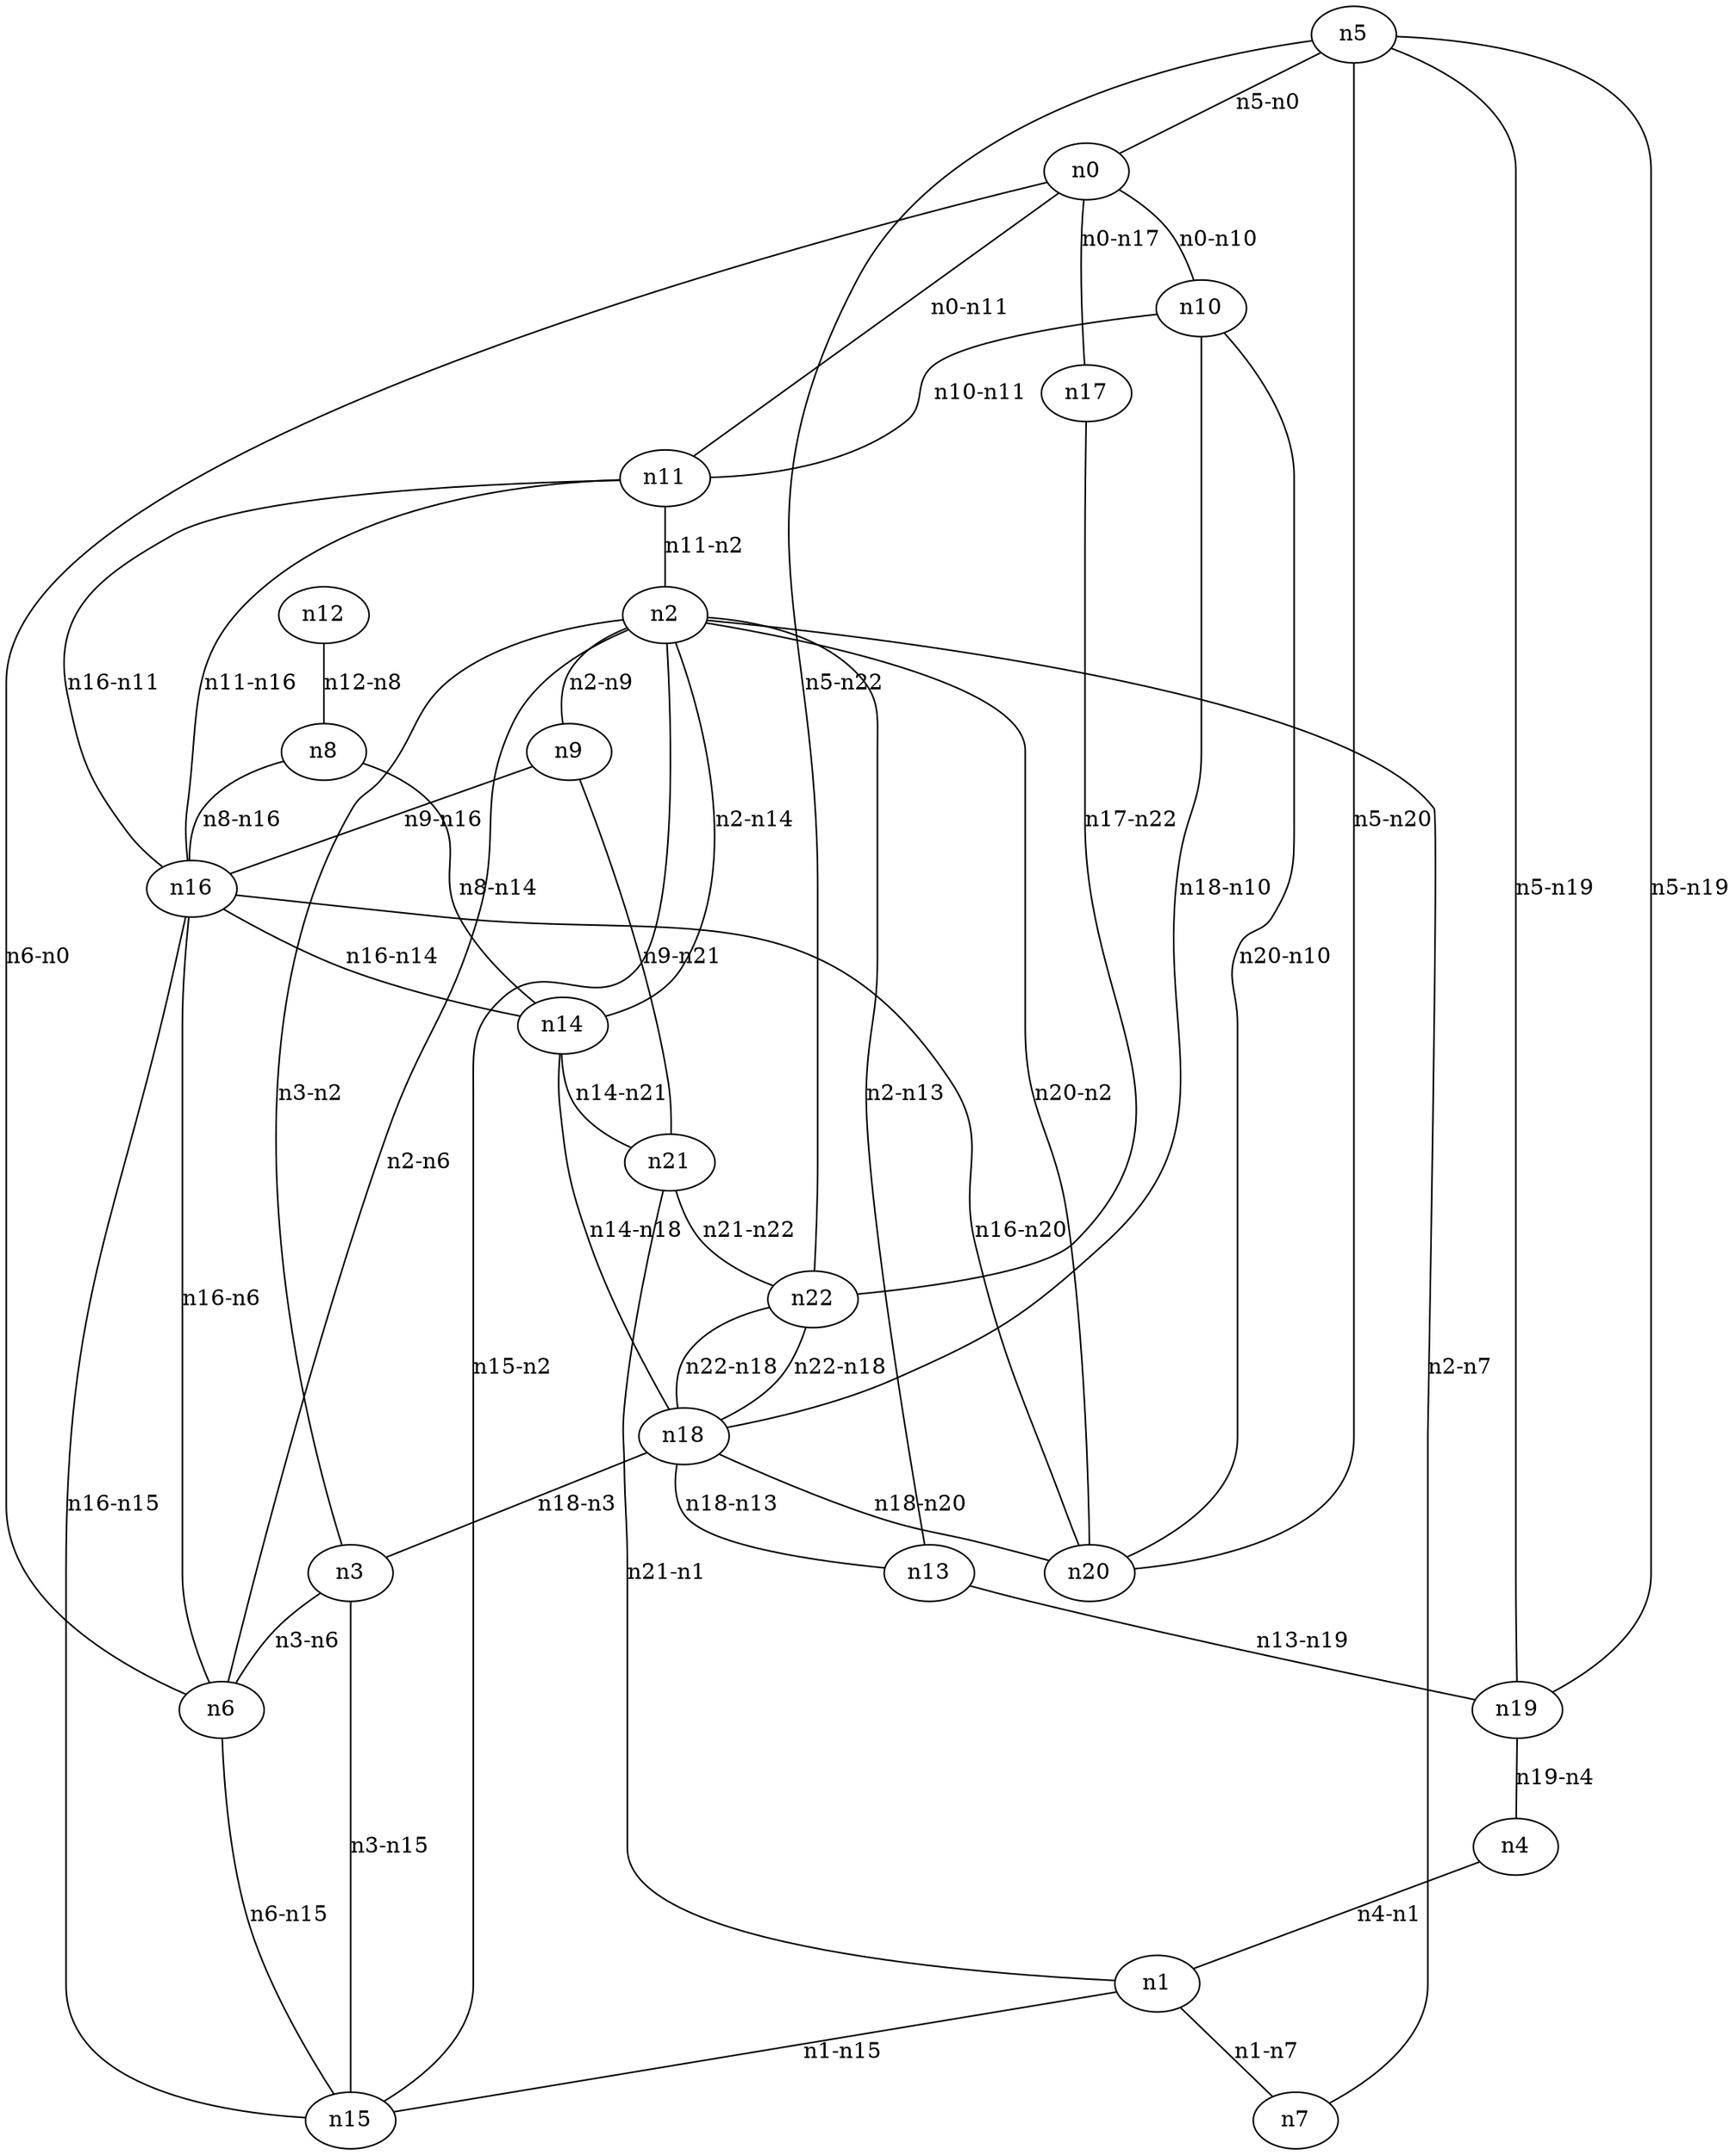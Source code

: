 graph{
	0[label="cpuOffloading - request:188.60 - limit:440.86", label="n0"];
	1[label="cpuOffloading - request:484.53 - limit:749.31", label="n1"];
	2[label="cpuOffloading - request:373.09 - limit:777.75", label="n2"];
	3[label="cpuOffloading - request:243.71 - limit:526.06", label="n3"];
	4[label="cpuOffloading - request:164.29 - limit:618.14", label="n4"];
	5[label="cpuOffloading - request:366.21 - limit:573.02", label="n5"];
	6[label="cpuOffloading - request:166.64 - limit:484.84", label="n6"];
	7[label="cpuOffloading - request:131.83 - limit:682.71", label="n7"];
	8[label="cpuOffloading - request:485.04 - limit:681.93", label="n8"];
	9[label="cpuOffloading - request:230.27 - limit:651.95", label="n9"];
	10[label="cpuOffloading - request:174.47 - limit:519.86", label="n10"];
	11[label="cpuOffloading - request:314.08 - limit:698.20", label="n11"];
	12[label="cpuOffloading - request:99.96 - limit:743.84", label="n12"];
	13[label="cpuOffloading - request:497.46 - limit:621.93", label="n13"];
	14[label="cpuOffloading - request:424.94 - limit:556.14", label="n14"];
	15[label="cpuOffloading - request:180.01 - limit:406.34", label="n15"];
	16[label="cpuOffloading - request:381.79 - limit:781.80", label="n16"];
	17[label="cpuOffloading - request:110.31 - limit:613.96", label="n17"];
	18[label="cpuOffloading - request:456.15 - limit:535.60", label="n18"];
	19[label="cpuOffloading - request:132.71 - limit:528.33", label="n19"];
	20[label="cpuOffloading - request:258.81 - limit:453.69", label="n20"];
	21[label="cpuOffloading - request:140.21 - limit:441.34", label="n21"];
	22[label="cpuOffloading - request:165.14 - limit:169.32", label="n22"];
	21 -- 1[label="latency - value:57.47", label="n21-n1"];
	5 -- 19[label="latency - value:27.01", label="n5-n19"];
	0 -- 11[label="latency - value:59.09", label="n0-n11"];
	5 -- 0[label="latency - value:70.00", label="n5-n0"];
	3 -- 6[label="latency - value:63.47", label="n3-n6"];
	0 -- 17[label="latency - value:30.90", label="n0-n17"];
	2 -- 14[label="latency - value:31.51", label="n2-n14"];
	3 -- 15[label="latency - value:46.51", label="n3-n15"];
	13 -- 19[label="latency - value:75.33", label="n13-n19"];
	5 -- 19[label="latency - value:13.28", label="n5-n19"];
	9 -- 21[label="latency - value:53.93", label="n9-n21"];
	2 -- 9[label="latency - value:48.82", label="n2-n9"];
	6 -- 0[label="latency - value:61.75", label="n6-n0"];
	6 -- 15[label="latency - value:57.65", label="n6-n15"];
	16 -- 14[label="latency - value:10.72", label="n16-n14"];
	17 -- 22[label="latency - value:75.02", label="n17-n22"];
	2 -- 6[label="latency - value:20.78", label="n2-n6"];
	18 -- 13[label="latency - value:25.07", label="n18-n13"];
	8 -- 16[label="latency - value:57.90", label="n8-n16"];
	2 -- 13[label="latency - value:69.70", label="n2-n13"];
	4 -- 1[label="latency - value:46.64", label="n4-n1"];
	3 -- 2[label="latency - value:75.08", label="n3-n2"];
	10 -- 11[label="latency - value:40.81", label="n10-n11"];
	8 -- 14[label="latency - value:60.64", label="n8-n14"];
	1 -- 7[label="latency - value:8.98", label="n1-n7"];
	18 -- 3[label="latency - value:32.47", label="n18-n3"];
	22 -- 18[label="latency - value:36.99", label="n22-n18"];
	5 -- 20[label="latency - value:71.03", label="n5-n20"];
	12 -- 8[label="latency - value:40.45", label="n12-n8"];
	16 -- 15[label="latency - value:52.15", label="n16-n15"];
	14 -- 21[label="latency - value:79.77", label="n14-n21"];
	18 -- 20[label="latency - value:29.19", label="n18-n20"];
	18 -- 10[label="latency - value:8.32", label="n18-n10"];
	16 -- 20[label="latency - value:49.91", label="n16-n20"];
	20 -- 10[label="latency - value:70.42", label="n20-n10"];
	0 -- 10[label="latency - value:20.04", label="n0-n10"];
	11 -- 2[label="latency - value:21.94", label="n11-n2"];
	16 -- 11[label="latency - value:28.71", label="n16-n11"];
	19 -- 4[label="latency - value:46.24", label="n19-n4"];
	2 -- 7[label="latency - value:33.43", label="n2-n7"];
	11 -- 16[label="latency - value:24.11", label="n11-n16"];
	14 -- 18[label="latency - value:60.15", label="n14-n18"];
	22 -- 18[label="latency - value:11.04", label="n22-n18"];
	16 -- 6[label="latency - value:78.73", label="n16-n6"];
	5 -- 22[label="latency - value:35.96", label="n5-n22"];
	15 -- 2[label="latency - value:17.72", label="n15-n2"];
	20 -- 2[label="latency - value:47.61", label="n20-n2"];
	21 -- 22[label="latency - value:13.43", label="n21-n22"];
	1 -- 15[label="latency - value:10.21", label="n1-n15"];
	9 -- 16[label="latency - value:79.23", label="n9-n16"];
}
